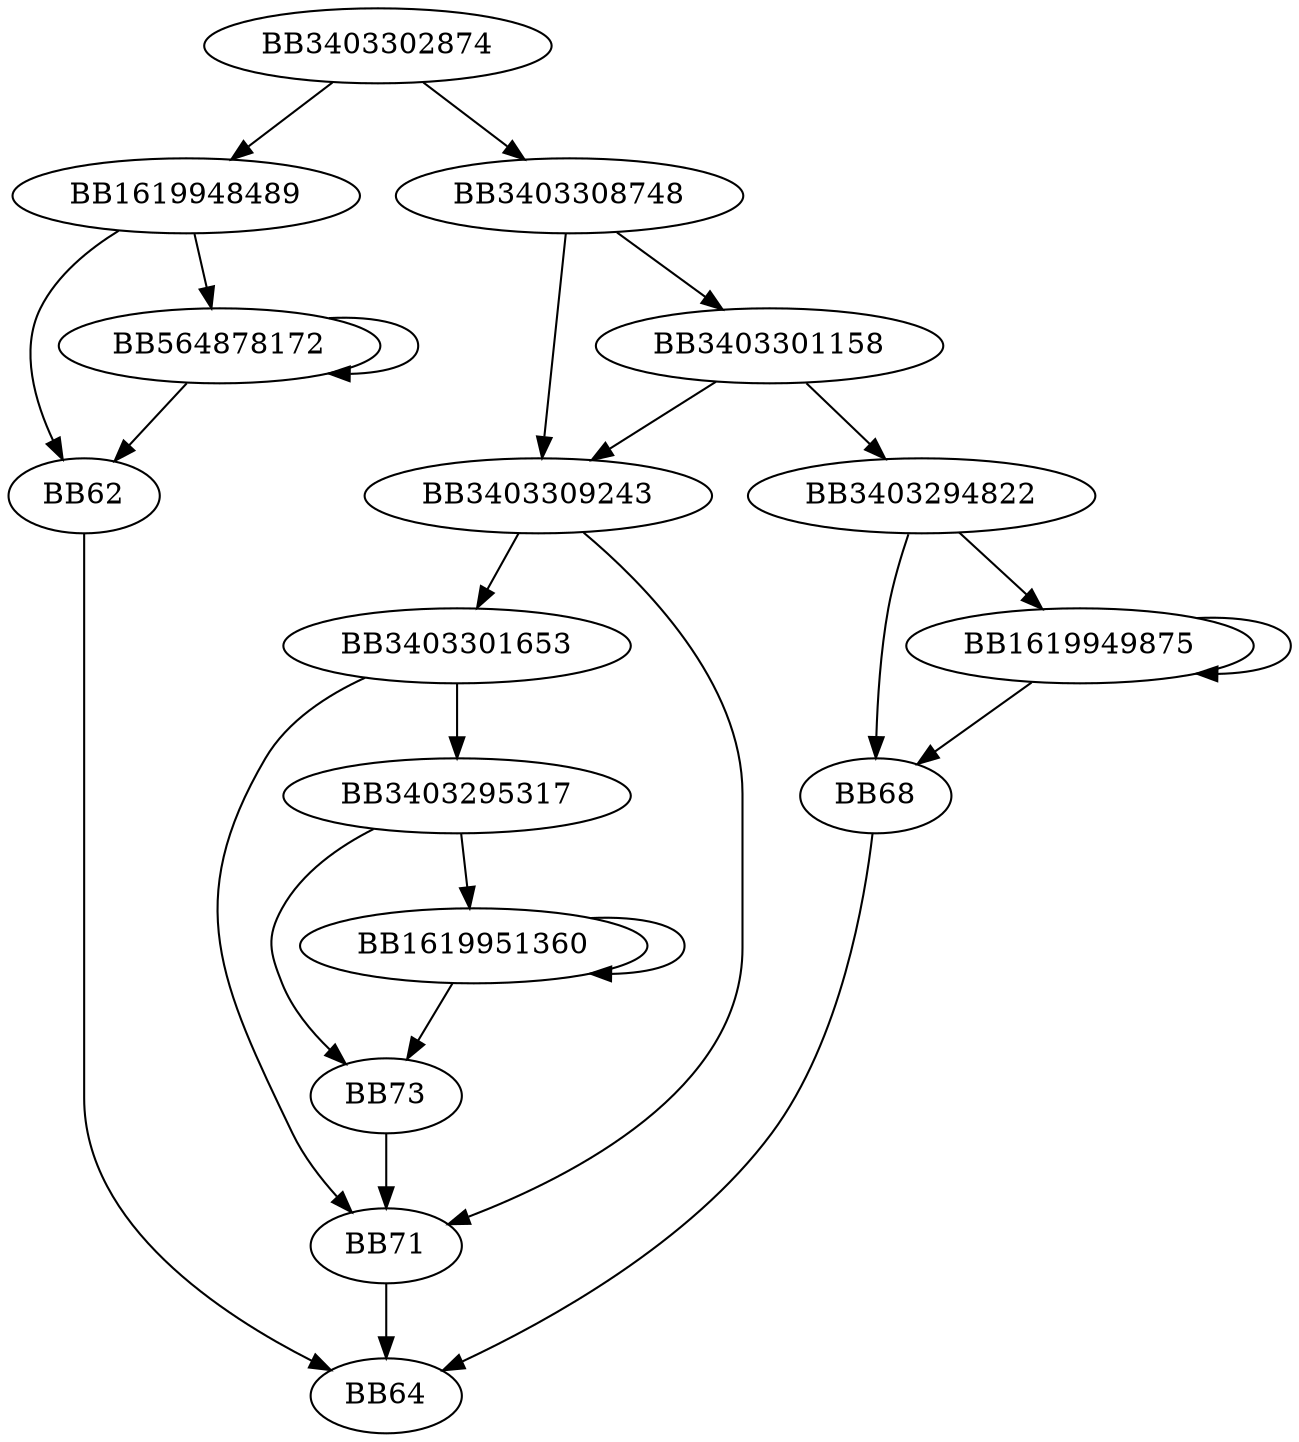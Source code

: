 digraph G{
	BB3403302874->BB1619948489;
	BB3403302874->BB3403308748;
	BB1619948489->BB62;
	BB1619948489->BB564878172;
	BB564878172->BB62;
	BB564878172->BB564878172;
	BB62->BB64;
	BB3403308748->BB3403301158;
	BB3403308748->BB3403309243;
	BB3403301158->BB3403294822;
	BB3403301158->BB3403309243;
	BB3403294822->BB68;
	BB3403294822->BB1619949875;
	BB1619949875->BB1619949875;
	BB1619949875->BB68;
	BB68->BB64;
	BB3403309243->BB3403301653;
	BB3403309243->BB71;
	BB3403301653->BB3403295317;
	BB3403301653->BB71;
	BB3403295317->BB73;
	BB3403295317->BB1619951360;
	BB1619951360->BB1619951360;
	BB1619951360->BB73;
	BB73->BB71;
	BB71->BB64;
}

